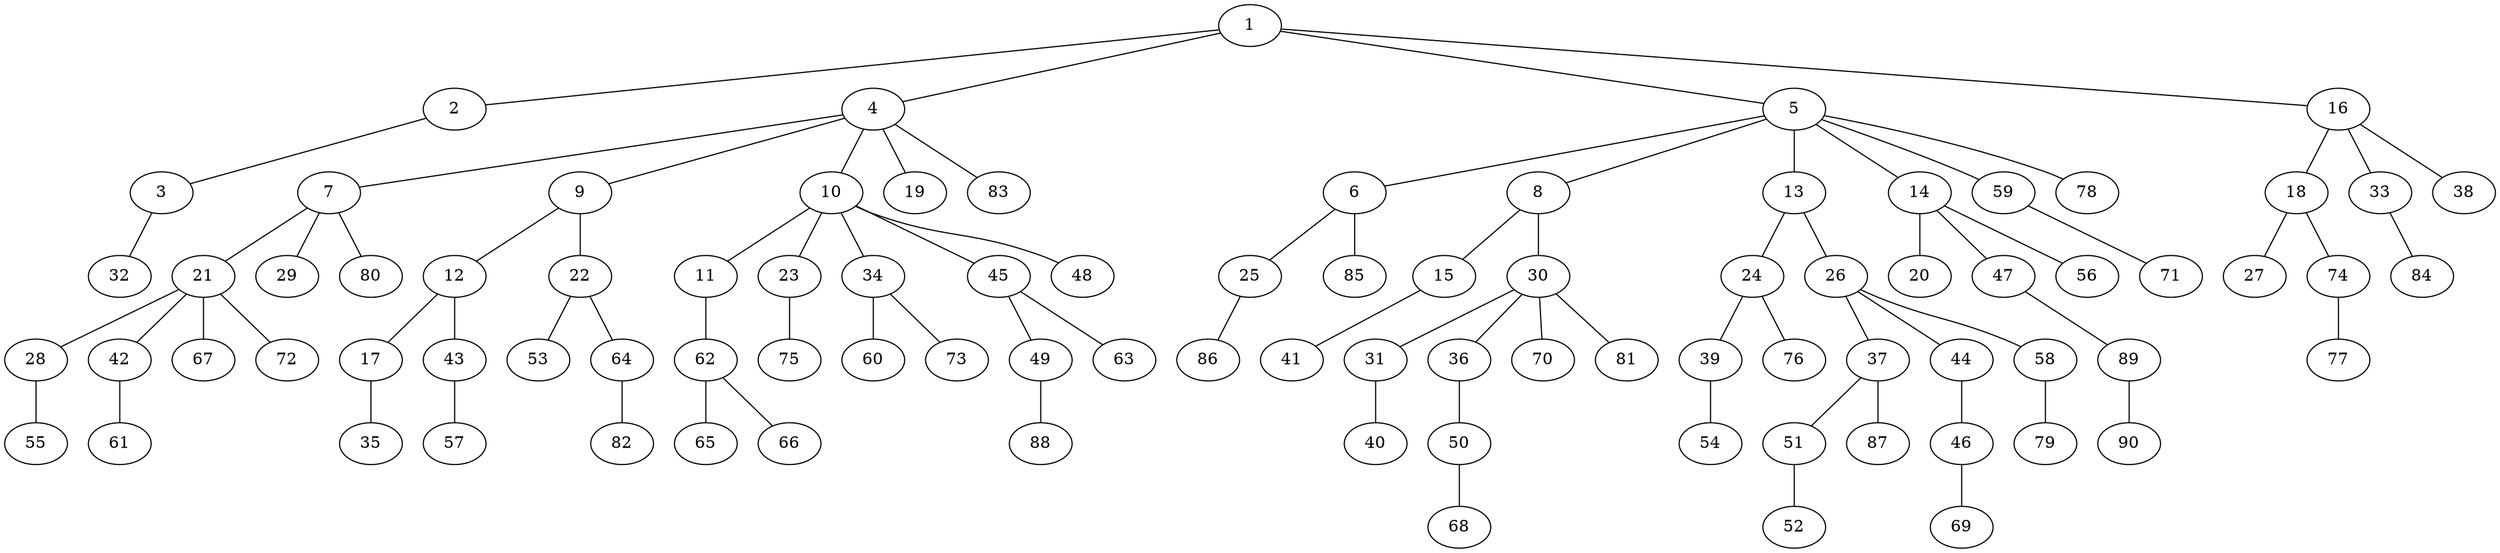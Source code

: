 graph graphname {1--2
1--4
1--5
1--16
2--3
3--32
4--7
4--9
4--10
4--19
4--83
5--6
5--8
5--13
5--14
5--59
5--78
6--25
6--85
7--21
7--29
7--80
8--15
8--30
9--12
9--22
10--11
10--23
10--34
10--45
10--48
11--62
12--17
12--43
13--24
13--26
14--20
14--47
14--56
15--41
16--18
16--33
16--38
17--35
18--27
18--74
21--28
21--42
21--67
21--72
22--53
22--64
23--75
24--39
24--76
25--86
26--37
26--44
26--58
28--55
30--31
30--36
30--70
30--81
31--40
33--84
34--60
34--73
36--50
37--51
37--87
39--54
42--61
43--57
44--46
45--49
45--63
46--69
47--89
49--88
50--68
51--52
58--79
59--71
62--65
62--66
64--82
74--77
89--90
}
